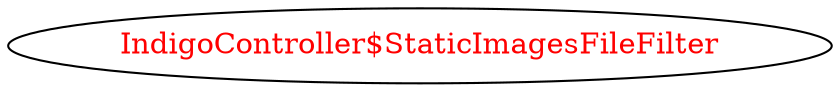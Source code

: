digraph dependencyGraph {
 concentrate=true;
 ranksep="2.0";
 rankdir="LR"; 
 splines="ortho";
"IndigoController$StaticImagesFileFilter" [fontcolor="red"];
}